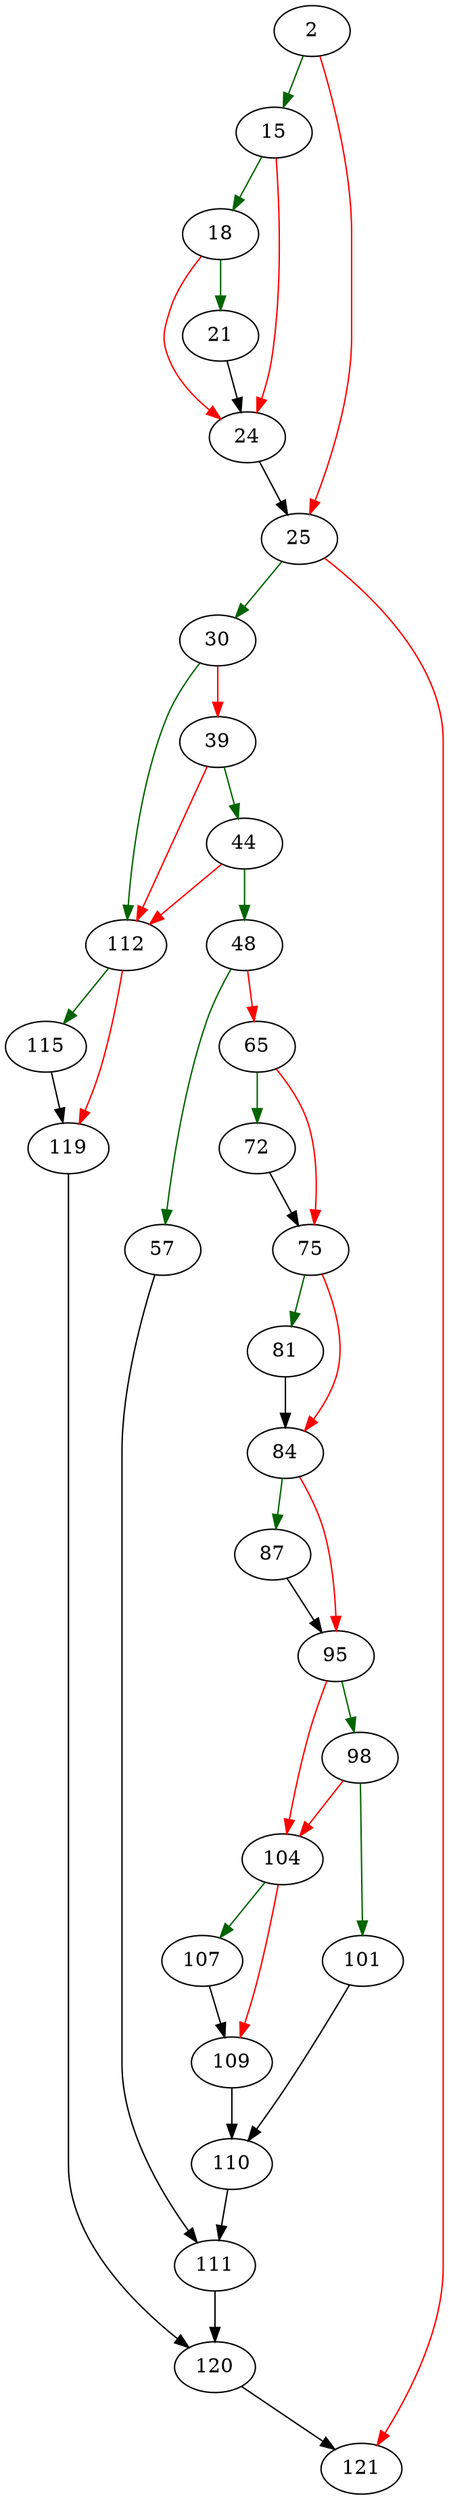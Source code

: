 strict digraph "sqlite3PagerSetJournalMode" {
	// Node definitions.
	2 [entry=true];
	15;
	25;
	18;
	24;
	21;
	30;
	121;
	112;
	39;
	44;
	48;
	57;
	65;
	111;
	72;
	75;
	81;
	84;
	87;
	95;
	98;
	104;
	101;
	110;
	107;
	109;
	120;
	115;
	119;

	// Edge definitions.
	2 -> 15 [
		color=darkgreen
		cond=true
	];
	2 -> 25 [
		color=red
		cond=false
	];
	15 -> 18 [
		color=darkgreen
		cond=true
	];
	15 -> 24 [
		color=red
		cond=false
	];
	25 -> 30 [
		color=darkgreen
		cond=true
	];
	25 -> 121 [
		color=red
		cond=false
	];
	18 -> 24 [
		color=red
		cond=false
	];
	18 -> 21 [
		color=darkgreen
		cond=true
	];
	24 -> 25;
	21 -> 24;
	30 -> 112 [
		color=darkgreen
		cond=true
	];
	30 -> 39 [
		color=red
		cond=false
	];
	112 -> 115 [
		color=darkgreen
		cond=true
	];
	112 -> 119 [
		color=red
		cond=false
	];
	39 -> 112 [
		color=red
		cond=false
	];
	39 -> 44 [
		color=darkgreen
		cond=true
	];
	44 -> 112 [
		color=red
		cond=false
	];
	44 -> 48 [
		color=darkgreen
		cond=true
	];
	48 -> 57 [
		color=darkgreen
		cond=true
	];
	48 -> 65 [
		color=red
		cond=false
	];
	57 -> 111;
	65 -> 72 [
		color=darkgreen
		cond=true
	];
	65 -> 75 [
		color=red
		cond=false
	];
	111 -> 120;
	72 -> 75;
	75 -> 81 [
		color=darkgreen
		cond=true
	];
	75 -> 84 [
		color=red
		cond=false
	];
	81 -> 84;
	84 -> 87 [
		color=darkgreen
		cond=true
	];
	84 -> 95 [
		color=red
		cond=false
	];
	87 -> 95;
	95 -> 98 [
		color=darkgreen
		cond=true
	];
	95 -> 104 [
		color=red
		cond=false
	];
	98 -> 104 [
		color=red
		cond=false
	];
	98 -> 101 [
		color=darkgreen
		cond=true
	];
	104 -> 107 [
		color=darkgreen
		cond=true
	];
	104 -> 109 [
		color=red
		cond=false
	];
	101 -> 110;
	110 -> 111;
	107 -> 109;
	109 -> 110;
	120 -> 121;
	115 -> 119;
	119 -> 120;
}